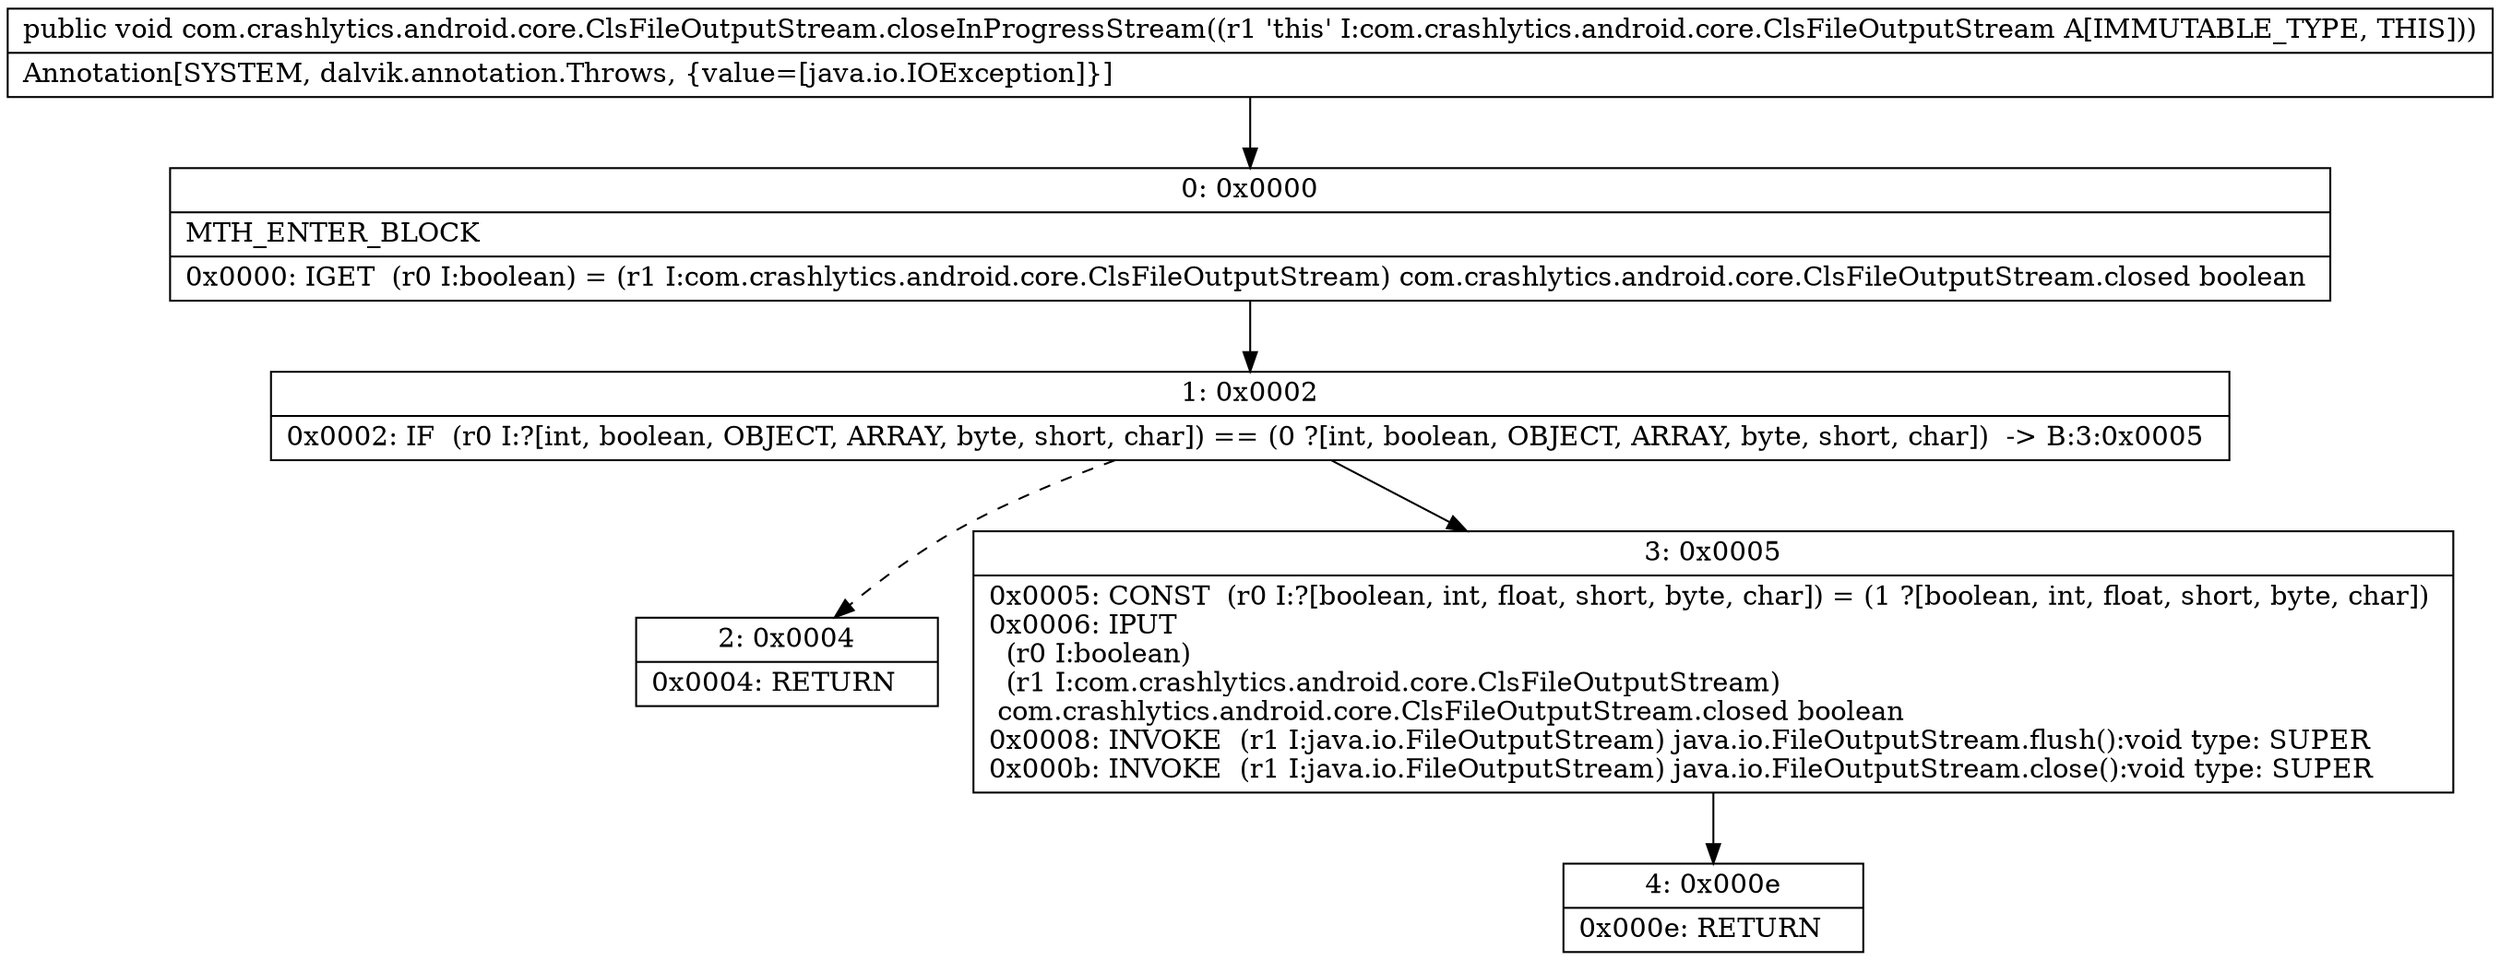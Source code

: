 digraph "CFG forcom.crashlytics.android.core.ClsFileOutputStream.closeInProgressStream()V" {
Node_0 [shape=record,label="{0\:\ 0x0000|MTH_ENTER_BLOCK\l|0x0000: IGET  (r0 I:boolean) = (r1 I:com.crashlytics.android.core.ClsFileOutputStream) com.crashlytics.android.core.ClsFileOutputStream.closed boolean \l}"];
Node_1 [shape=record,label="{1\:\ 0x0002|0x0002: IF  (r0 I:?[int, boolean, OBJECT, ARRAY, byte, short, char]) == (0 ?[int, boolean, OBJECT, ARRAY, byte, short, char])  \-\> B:3:0x0005 \l}"];
Node_2 [shape=record,label="{2\:\ 0x0004|0x0004: RETURN   \l}"];
Node_3 [shape=record,label="{3\:\ 0x0005|0x0005: CONST  (r0 I:?[boolean, int, float, short, byte, char]) = (1 ?[boolean, int, float, short, byte, char]) \l0x0006: IPUT  \l  (r0 I:boolean)\l  (r1 I:com.crashlytics.android.core.ClsFileOutputStream)\l com.crashlytics.android.core.ClsFileOutputStream.closed boolean \l0x0008: INVOKE  (r1 I:java.io.FileOutputStream) java.io.FileOutputStream.flush():void type: SUPER \l0x000b: INVOKE  (r1 I:java.io.FileOutputStream) java.io.FileOutputStream.close():void type: SUPER \l}"];
Node_4 [shape=record,label="{4\:\ 0x000e|0x000e: RETURN   \l}"];
MethodNode[shape=record,label="{public void com.crashlytics.android.core.ClsFileOutputStream.closeInProgressStream((r1 'this' I:com.crashlytics.android.core.ClsFileOutputStream A[IMMUTABLE_TYPE, THIS]))  | Annotation[SYSTEM, dalvik.annotation.Throws, \{value=[java.io.IOException]\}]\l}"];
MethodNode -> Node_0;
Node_0 -> Node_1;
Node_1 -> Node_2[style=dashed];
Node_1 -> Node_3;
Node_3 -> Node_4;
}

